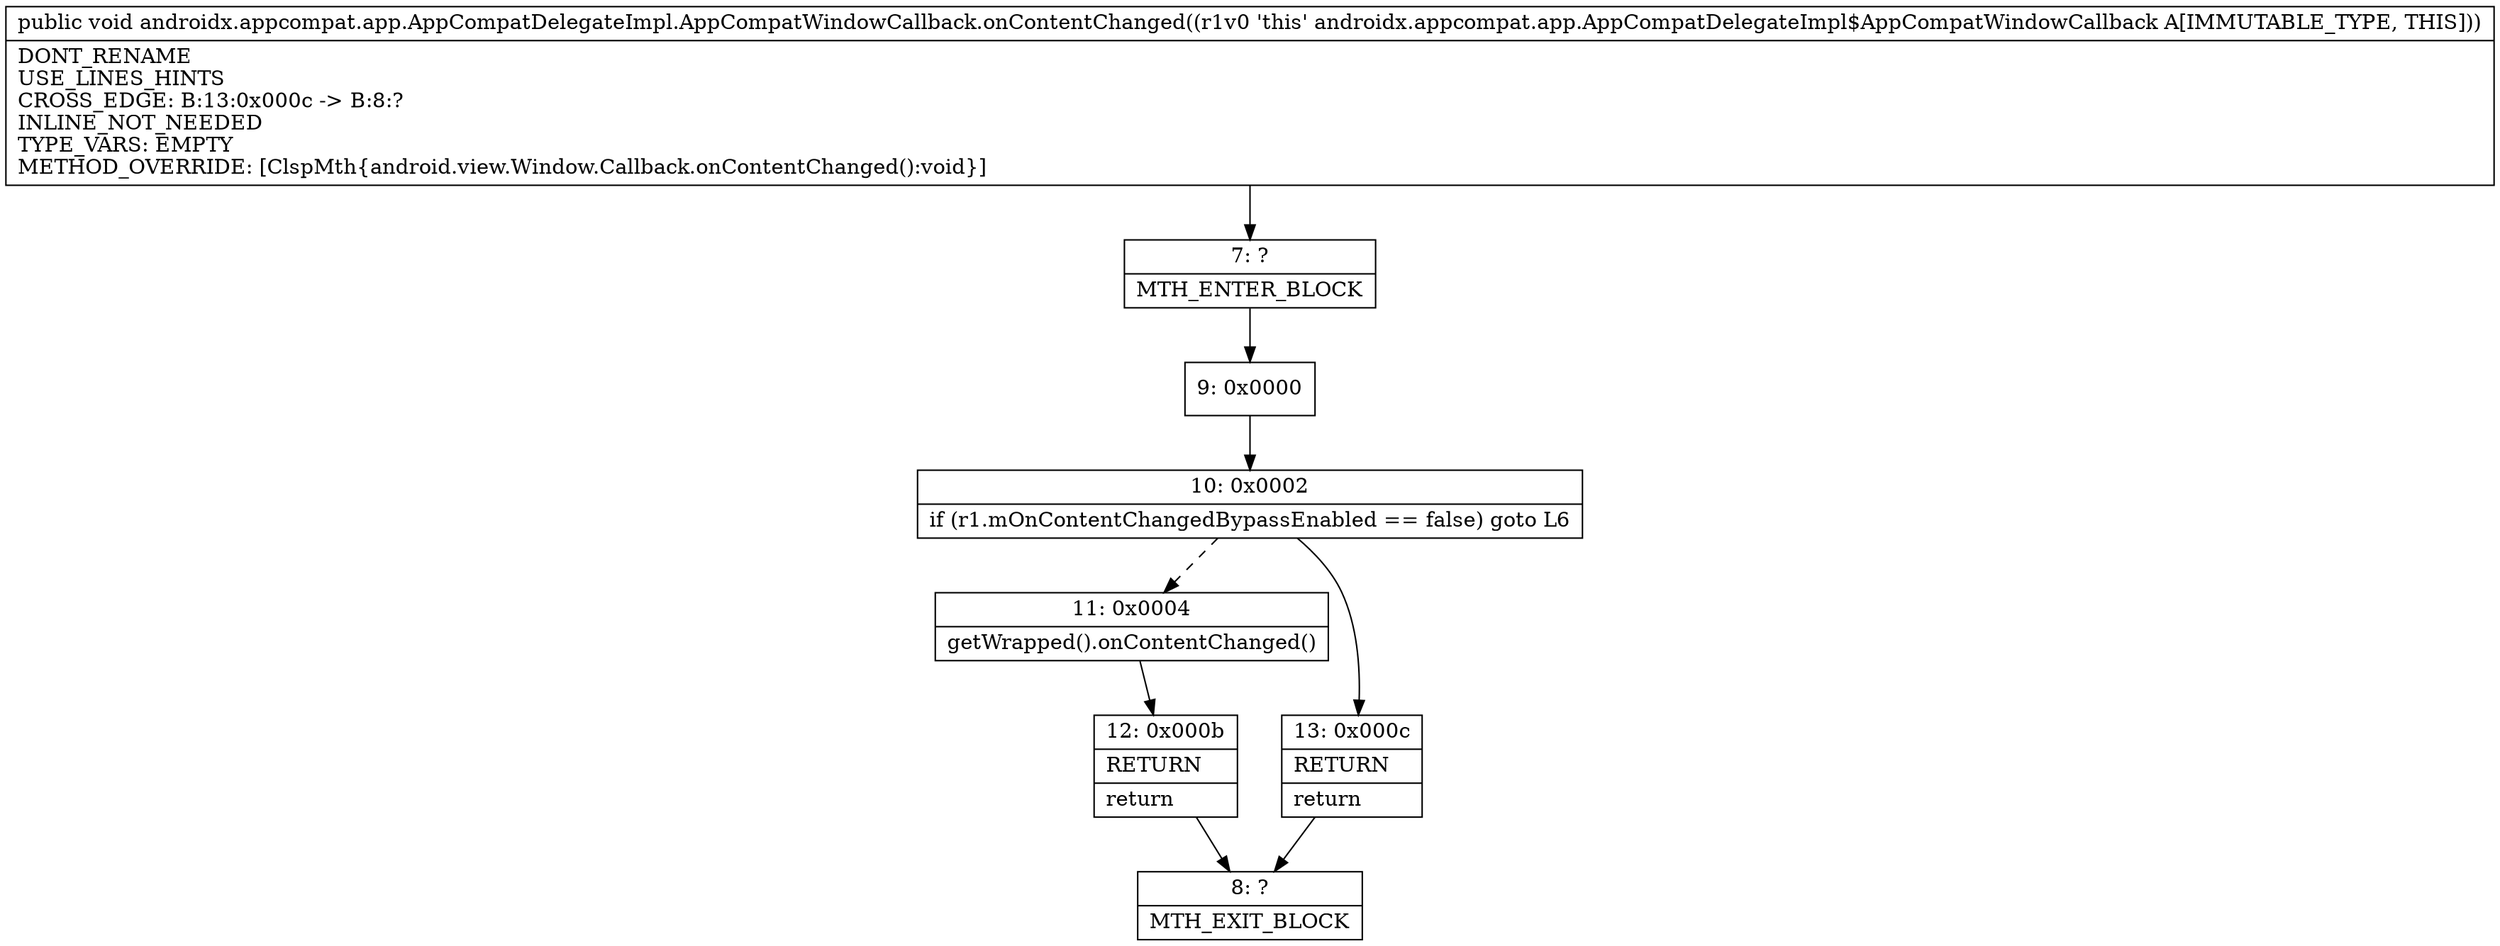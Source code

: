digraph "CFG forandroidx.appcompat.app.AppCompatDelegateImpl.AppCompatWindowCallback.onContentChanged()V" {
Node_7 [shape=record,label="{7\:\ ?|MTH_ENTER_BLOCK\l}"];
Node_9 [shape=record,label="{9\:\ 0x0000}"];
Node_10 [shape=record,label="{10\:\ 0x0002|if (r1.mOnContentChangedBypassEnabled == false) goto L6\l}"];
Node_11 [shape=record,label="{11\:\ 0x0004|getWrapped().onContentChanged()\l}"];
Node_12 [shape=record,label="{12\:\ 0x000b|RETURN\l|return\l}"];
Node_8 [shape=record,label="{8\:\ ?|MTH_EXIT_BLOCK\l}"];
Node_13 [shape=record,label="{13\:\ 0x000c|RETURN\l|return\l}"];
MethodNode[shape=record,label="{public void androidx.appcompat.app.AppCompatDelegateImpl.AppCompatWindowCallback.onContentChanged((r1v0 'this' androidx.appcompat.app.AppCompatDelegateImpl$AppCompatWindowCallback A[IMMUTABLE_TYPE, THIS]))  | DONT_RENAME\lUSE_LINES_HINTS\lCROSS_EDGE: B:13:0x000c \-\> B:8:?\lINLINE_NOT_NEEDED\lTYPE_VARS: EMPTY\lMETHOD_OVERRIDE: [ClspMth\{android.view.Window.Callback.onContentChanged():void\}]\l}"];
MethodNode -> Node_7;Node_7 -> Node_9;
Node_9 -> Node_10;
Node_10 -> Node_11[style=dashed];
Node_10 -> Node_13;
Node_11 -> Node_12;
Node_12 -> Node_8;
Node_13 -> Node_8;
}


